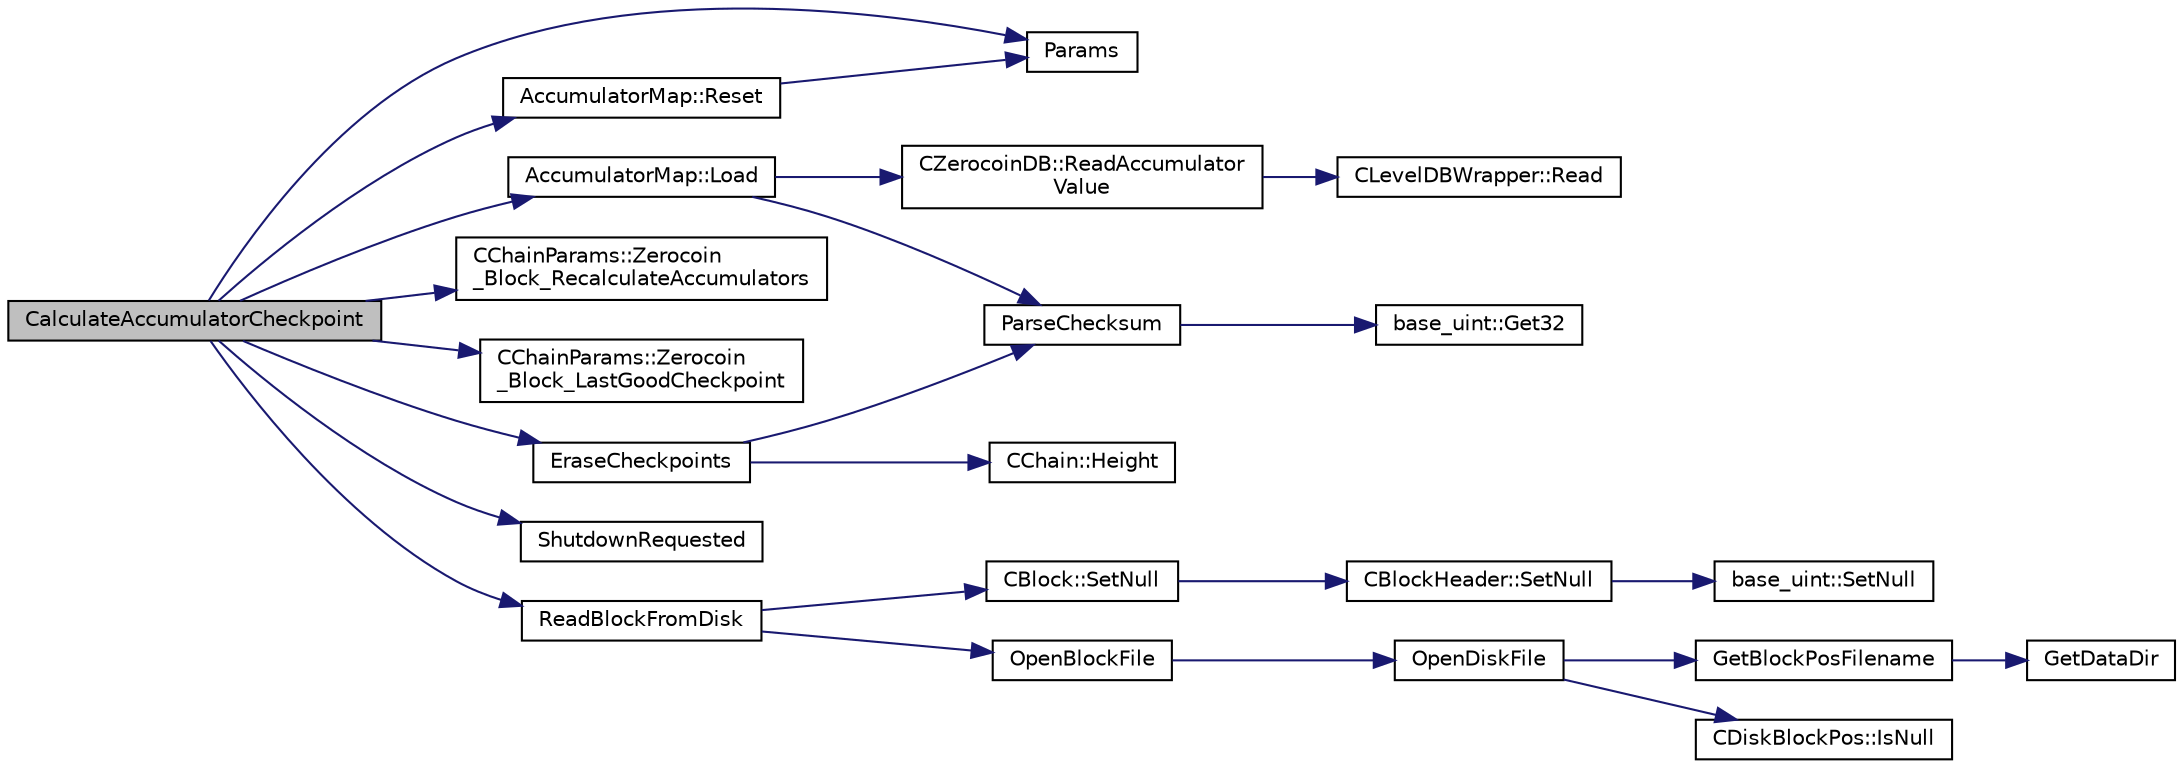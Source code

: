 digraph "CalculateAccumulatorCheckpoint"
{
  edge [fontname="Helvetica",fontsize="10",labelfontname="Helvetica",labelfontsize="10"];
  node [fontname="Helvetica",fontsize="10",shape=record];
  rankdir="LR";
  Node4 [label="CalculateAccumulatorCheckpoint",height=0.2,width=0.4,color="black", fillcolor="grey75", style="filled", fontcolor="black"];
  Node4 -> Node5 [color="midnightblue",fontsize="10",style="solid",fontname="Helvetica"];
  Node5 [label="Params",height=0.2,width=0.4,color="black", fillcolor="white", style="filled",URL="$chainparams_8cpp.html#ace5c5b706d71a324a417dd2db394fd4a",tooltip="Return the currently selected parameters. "];
  Node4 -> Node6 [color="midnightblue",fontsize="10",style="solid",fontname="Helvetica"];
  Node6 [label="AccumulatorMap::Load",height=0.2,width=0.4,color="black", fillcolor="white", style="filled",URL="$class_accumulator_map.html#a555952cd361c42cc880d4e6dc612f5de"];
  Node6 -> Node7 [color="midnightblue",fontsize="10",style="solid",fontname="Helvetica"];
  Node7 [label="ParseChecksum",height=0.2,width=0.4,color="black", fillcolor="white", style="filled",URL="$accumulators_8cpp.html#ad6ef34ee34abca8004d4612196b7577b"];
  Node7 -> Node8 [color="midnightblue",fontsize="10",style="solid",fontname="Helvetica"];
  Node8 [label="base_uint::Get32",height=0.2,width=0.4,color="black", fillcolor="white", style="filled",URL="$classbase__uint.html#ac3d25db757d5e8e3328cf35e81c40850"];
  Node6 -> Node9 [color="midnightblue",fontsize="10",style="solid",fontname="Helvetica"];
  Node9 [label="CZerocoinDB::ReadAccumulator\lValue",height=0.2,width=0.4,color="black", fillcolor="white", style="filled",URL="$class_c_zerocoin_d_b.html#a8eb79c950d83952e2db1177c574addb5"];
  Node9 -> Node10 [color="midnightblue",fontsize="10",style="solid",fontname="Helvetica"];
  Node10 [label="CLevelDBWrapper::Read",height=0.2,width=0.4,color="black", fillcolor="white", style="filled",URL="$class_c_level_d_b_wrapper.html#a0cb51d3b8f042641b2d0aa76c3185527"];
  Node4 -> Node11 [color="midnightblue",fontsize="10",style="solid",fontname="Helvetica"];
  Node11 [label="AccumulatorMap::Reset",height=0.2,width=0.4,color="black", fillcolor="white", style="filled",URL="$class_accumulator_map.html#a82bbe7e99ebf4d39bf40450392b8d772"];
  Node11 -> Node5 [color="midnightblue",fontsize="10",style="solid",fontname="Helvetica"];
  Node4 -> Node12 [color="midnightblue",fontsize="10",style="solid",fontname="Helvetica"];
  Node12 [label="CChainParams::Zerocoin\l_Block_RecalculateAccumulators",height=0.2,width=0.4,color="black", fillcolor="white", style="filled",URL="$class_c_chain_params.html#a4dcfed7f6d901fb89a5b77376e9d19f2"];
  Node4 -> Node13 [color="midnightblue",fontsize="10",style="solid",fontname="Helvetica"];
  Node13 [label="CChainParams::Zerocoin\l_Block_LastGoodCheckpoint",height=0.2,width=0.4,color="black", fillcolor="white", style="filled",URL="$class_c_chain_params.html#a7d9e9fc154ad9bfc22f149a2a8903a9f"];
  Node4 -> Node14 [color="midnightblue",fontsize="10",style="solid",fontname="Helvetica"];
  Node14 [label="EraseCheckpoints",height=0.2,width=0.4,color="black", fillcolor="white", style="filled",URL="$accumulators_8cpp.html#a8f11bff48ab4e0bdb5bd5c149bde98b5"];
  Node14 -> Node15 [color="midnightblue",fontsize="10",style="solid",fontname="Helvetica"];
  Node15 [label="CChain::Height",height=0.2,width=0.4,color="black", fillcolor="white", style="filled",URL="$class_c_chain.html#ad4758bc8872ce065a9579f77c3171d40",tooltip="Return the maximal height in the chain. "];
  Node14 -> Node7 [color="midnightblue",fontsize="10",style="solid",fontname="Helvetica"];
  Node4 -> Node16 [color="midnightblue",fontsize="10",style="solid",fontname="Helvetica"];
  Node16 [label="ShutdownRequested",height=0.2,width=0.4,color="black", fillcolor="white", style="filled",URL="$init_8cpp.html#a6f201ca9fe6b594f1985c12b4482ea5a"];
  Node4 -> Node17 [color="midnightblue",fontsize="10",style="solid",fontname="Helvetica"];
  Node17 [label="ReadBlockFromDisk",height=0.2,width=0.4,color="black", fillcolor="white", style="filled",URL="$main_8cpp.html#a2dc350346749b7da7f4b40c114ee5147"];
  Node17 -> Node18 [color="midnightblue",fontsize="10",style="solid",fontname="Helvetica"];
  Node18 [label="CBlock::SetNull",height=0.2,width=0.4,color="black", fillcolor="white", style="filled",URL="$class_c_block.html#a0410d7ba8d60679c4cf364b82ffffea5"];
  Node18 -> Node19 [color="midnightblue",fontsize="10",style="solid",fontname="Helvetica"];
  Node19 [label="CBlockHeader::SetNull",height=0.2,width=0.4,color="black", fillcolor="white", style="filled",URL="$class_c_block_header.html#ae39c04a4357417d98954a51f53beb78a"];
  Node19 -> Node20 [color="midnightblue",fontsize="10",style="solid",fontname="Helvetica"];
  Node20 [label="base_uint::SetNull",height=0.2,width=0.4,color="black", fillcolor="white", style="filled",URL="$classbase__uint.html#ab7f832a0d48a7da00296497c820ae775"];
  Node17 -> Node21 [color="midnightblue",fontsize="10",style="solid",fontname="Helvetica"];
  Node21 [label="OpenBlockFile",height=0.2,width=0.4,color="black", fillcolor="white", style="filled",URL="$main_8cpp.html#a0d81388930a4ccb6a69b9abdd1ef5097",tooltip="Open a block file (blk?????.dat) "];
  Node21 -> Node22 [color="midnightblue",fontsize="10",style="solid",fontname="Helvetica"];
  Node22 [label="OpenDiskFile",height=0.2,width=0.4,color="black", fillcolor="white", style="filled",URL="$main_8cpp.html#ab15fc61f1d9596ad0aca703ff2c74635"];
  Node22 -> Node23 [color="midnightblue",fontsize="10",style="solid",fontname="Helvetica"];
  Node23 [label="CDiskBlockPos::IsNull",height=0.2,width=0.4,color="black", fillcolor="white", style="filled",URL="$struct_c_disk_block_pos.html#a7dd98fe3f5372d358df61db31899b0af"];
  Node22 -> Node24 [color="midnightblue",fontsize="10",style="solid",fontname="Helvetica"];
  Node24 [label="GetBlockPosFilename",height=0.2,width=0.4,color="black", fillcolor="white", style="filled",URL="$main_8cpp.html#a2f26f074aac584c3398de1dcdac59de9",tooltip="Translation to a filesystem path. "];
  Node24 -> Node25 [color="midnightblue",fontsize="10",style="solid",fontname="Helvetica"];
  Node25 [label="GetDataDir",height=0.2,width=0.4,color="black", fillcolor="white", style="filled",URL="$util_8cpp.html#ab83866a054745d4b30a3948a1b44beba"];
}
